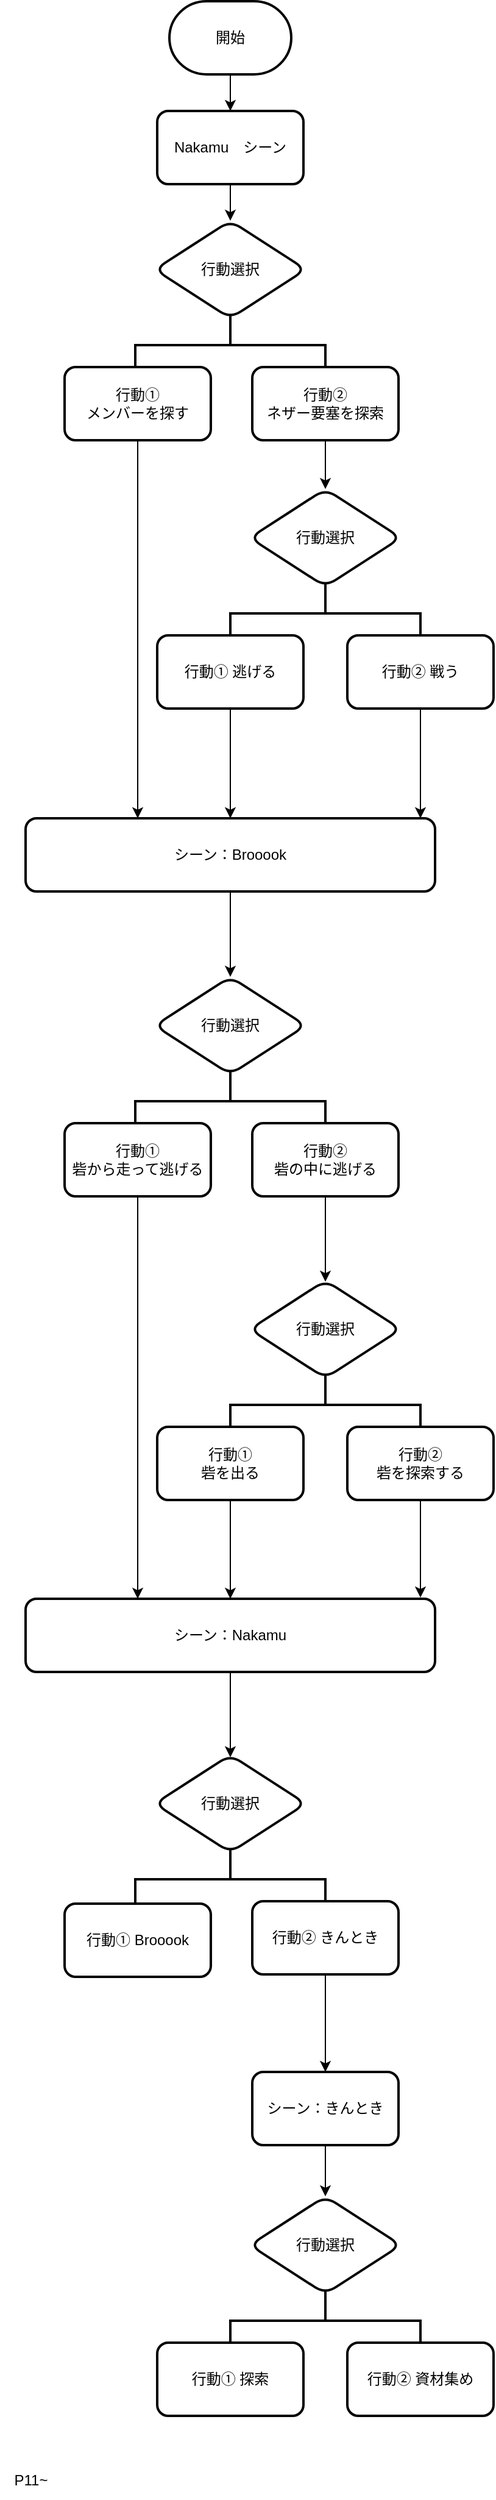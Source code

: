 <mxfile version="24.7.12" pages="2">
  <diagram id="C5RBs43oDa-KdzZeNtuy" name="オープニング-Nakamu">
    <mxGraphModel dx="748" dy="622" grid="1" gridSize="10" guides="1" tooltips="1" connect="1" arrows="1" fold="1" page="1" pageScale="1" pageWidth="827" pageHeight="1169" math="0" shadow="0">
      <root>
        <mxCell id="WIyWlLk6GJQsqaUBKTNV-0" />
        <mxCell id="WIyWlLk6GJQsqaUBKTNV-1" parent="WIyWlLk6GJQsqaUBKTNV-0" />
        <mxCell id="cxR4TjM4_g20I3SK-Nyb-1" value="" style="edgeStyle=orthogonalEdgeStyle;rounded=0;orthogonalLoop=1;jettySize=auto;html=1;" edge="1" parent="WIyWlLk6GJQsqaUBKTNV-1" source="NwMCq-mC9z3axxY02_z7-27" target="cxR4TjM4_g20I3SK-Nyb-0">
          <mxGeometry relative="1" as="geometry" />
        </mxCell>
        <mxCell id="NwMCq-mC9z3axxY02_z7-27" value="開始" style="strokeWidth=2;html=1;shape=mxgraph.flowchart.terminator;whiteSpace=wrap;" vertex="1" parent="WIyWlLk6GJQsqaUBKTNV-1">
          <mxGeometry x="364" y="40" width="100" height="60" as="geometry" />
        </mxCell>
        <mxCell id="cxR4TjM4_g20I3SK-Nyb-3" value="" style="edgeStyle=orthogonalEdgeStyle;rounded=0;orthogonalLoop=1;jettySize=auto;html=1;" edge="1" parent="WIyWlLk6GJQsqaUBKTNV-1" source="cxR4TjM4_g20I3SK-Nyb-0" target="cxR4TjM4_g20I3SK-Nyb-2">
          <mxGeometry relative="1" as="geometry" />
        </mxCell>
        <mxCell id="cxR4TjM4_g20I3SK-Nyb-0" value="Nakamu　シーン" style="rounded=1;whiteSpace=wrap;html=1;strokeWidth=2;" vertex="1" parent="WIyWlLk6GJQsqaUBKTNV-1">
          <mxGeometry x="354" y="130" width="120" height="60" as="geometry" />
        </mxCell>
        <mxCell id="cxR4TjM4_g20I3SK-Nyb-2" value="行動選択" style="rhombus;whiteSpace=wrap;html=1;rounded=1;strokeWidth=2;" vertex="1" parent="WIyWlLk6GJQsqaUBKTNV-1">
          <mxGeometry x="352" y="220" width="124" height="80" as="geometry" />
        </mxCell>
        <mxCell id="cxR4TjM4_g20I3SK-Nyb-4" value="" style="strokeWidth=2;html=1;shape=mxgraph.flowchart.annotation_2;align=left;labelPosition=right;pointerEvents=1;rotation=90;" vertex="1" parent="WIyWlLk6GJQsqaUBKTNV-1">
          <mxGeometry x="389" y="244" width="50" height="156" as="geometry" />
        </mxCell>
        <mxCell id="cxR4TjM4_g20I3SK-Nyb-18" value="" style="edgeStyle=orthogonalEdgeStyle;rounded=0;orthogonalLoop=1;jettySize=auto;html=1;" edge="1" parent="WIyWlLk6GJQsqaUBKTNV-1" source="cxR4TjM4_g20I3SK-Nyb-5">
          <mxGeometry relative="1" as="geometry">
            <mxPoint x="338.0" y="710" as="targetPoint" />
          </mxGeometry>
        </mxCell>
        <mxCell id="cxR4TjM4_g20I3SK-Nyb-5" value="行動①&lt;div&gt;メンバーを探す&lt;/div&gt;" style="rounded=1;whiteSpace=wrap;html=1;strokeWidth=2;" vertex="1" parent="WIyWlLk6GJQsqaUBKTNV-1">
          <mxGeometry x="278" y="340" width="120" height="60" as="geometry" />
        </mxCell>
        <mxCell id="cxR4TjM4_g20I3SK-Nyb-13" value="" style="edgeStyle=orthogonalEdgeStyle;rounded=0;orthogonalLoop=1;jettySize=auto;html=1;" edge="1" parent="WIyWlLk6GJQsqaUBKTNV-1" source="cxR4TjM4_g20I3SK-Nyb-6" target="cxR4TjM4_g20I3SK-Nyb-10">
          <mxGeometry relative="1" as="geometry" />
        </mxCell>
        <mxCell id="cxR4TjM4_g20I3SK-Nyb-6" value="行動②&lt;div&gt;ネザー要塞を探索&lt;/div&gt;" style="rounded=1;whiteSpace=wrap;html=1;strokeWidth=2;" vertex="1" parent="WIyWlLk6GJQsqaUBKTNV-1">
          <mxGeometry x="432" y="340" width="120" height="60" as="geometry" />
        </mxCell>
        <mxCell id="cxR4TjM4_g20I3SK-Nyb-10" value="行動選択" style="rhombus;whiteSpace=wrap;html=1;rounded=1;strokeWidth=2;" vertex="1" parent="WIyWlLk6GJQsqaUBKTNV-1">
          <mxGeometry x="430" y="440" width="124" height="80" as="geometry" />
        </mxCell>
        <mxCell id="cxR4TjM4_g20I3SK-Nyb-14" value="" style="strokeWidth=2;html=1;shape=mxgraph.flowchart.annotation_2;align=left;labelPosition=right;pointerEvents=1;rotation=90;" vertex="1" parent="WIyWlLk6GJQsqaUBKTNV-1">
          <mxGeometry x="467" y="464" width="50" height="156" as="geometry" />
        </mxCell>
        <mxCell id="cxR4TjM4_g20I3SK-Nyb-21" value="" style="edgeStyle=orthogonalEdgeStyle;rounded=0;orthogonalLoop=1;jettySize=auto;html=1;" edge="1" parent="WIyWlLk6GJQsqaUBKTNV-1" source="cxR4TjM4_g20I3SK-Nyb-15">
          <mxGeometry relative="1" as="geometry">
            <mxPoint x="414" y="710" as="targetPoint" />
          </mxGeometry>
        </mxCell>
        <mxCell id="cxR4TjM4_g20I3SK-Nyb-15" value="行動① 逃げる" style="rounded=1;whiteSpace=wrap;html=1;strokeWidth=2;" vertex="1" parent="WIyWlLk6GJQsqaUBKTNV-1">
          <mxGeometry x="354" y="560" width="120" height="60" as="geometry" />
        </mxCell>
        <mxCell id="xhitfKcMTX_3tnfVsqLI-1" value="" style="edgeStyle=orthogonalEdgeStyle;rounded=0;orthogonalLoop=1;jettySize=auto;html=1;" edge="1" parent="WIyWlLk6GJQsqaUBKTNV-1" source="cxR4TjM4_g20I3SK-Nyb-16">
          <mxGeometry relative="1" as="geometry">
            <mxPoint x="570" y="710" as="targetPoint" />
          </mxGeometry>
        </mxCell>
        <mxCell id="cxR4TjM4_g20I3SK-Nyb-16" value="行動② 戦う" style="rounded=1;whiteSpace=wrap;html=1;strokeWidth=2;" vertex="1" parent="WIyWlLk6GJQsqaUBKTNV-1">
          <mxGeometry x="510" y="560" width="120" height="60" as="geometry" />
        </mxCell>
        <mxCell id="xhitfKcMTX_3tnfVsqLI-4" value="" style="edgeStyle=orthogonalEdgeStyle;rounded=0;orthogonalLoop=1;jettySize=auto;html=1;" edge="1" parent="WIyWlLk6GJQsqaUBKTNV-1" source="xhitfKcMTX_3tnfVsqLI-2">
          <mxGeometry relative="1" as="geometry">
            <mxPoint x="414" y="840" as="targetPoint" />
          </mxGeometry>
        </mxCell>
        <mxCell id="xhitfKcMTX_3tnfVsqLI-2" value="シーン：Brooook" style="rounded=1;whiteSpace=wrap;html=1;strokeWidth=2;" vertex="1" parent="WIyWlLk6GJQsqaUBKTNV-1">
          <mxGeometry x="246" y="710" width="336" height="60" as="geometry" />
        </mxCell>
        <mxCell id="xhitfKcMTX_3tnfVsqLI-5" value="行動選択" style="rhombus;whiteSpace=wrap;html=1;rounded=1;strokeWidth=2;" vertex="1" parent="WIyWlLk6GJQsqaUBKTNV-1">
          <mxGeometry x="352" y="840" width="124" height="80" as="geometry" />
        </mxCell>
        <mxCell id="xhitfKcMTX_3tnfVsqLI-6" value="" style="strokeWidth=2;html=1;shape=mxgraph.flowchart.annotation_2;align=left;labelPosition=right;pointerEvents=1;rotation=90;" vertex="1" parent="WIyWlLk6GJQsqaUBKTNV-1">
          <mxGeometry x="389" y="864" width="50" height="156" as="geometry" />
        </mxCell>
        <mxCell id="xhitfKcMTX_3tnfVsqLI-17" value="" style="edgeStyle=orthogonalEdgeStyle;rounded=0;orthogonalLoop=1;jettySize=auto;html=1;" edge="1" parent="WIyWlLk6GJQsqaUBKTNV-1" source="xhitfKcMTX_3tnfVsqLI-7">
          <mxGeometry relative="1" as="geometry">
            <mxPoint x="338" y="1350" as="targetPoint" />
          </mxGeometry>
        </mxCell>
        <mxCell id="xhitfKcMTX_3tnfVsqLI-7" value="行動①&lt;div&gt;砦から走って逃げる&lt;/div&gt;" style="rounded=1;whiteSpace=wrap;html=1;strokeWidth=2;" vertex="1" parent="WIyWlLk6GJQsqaUBKTNV-1">
          <mxGeometry x="278" y="960" width="120" height="60" as="geometry" />
        </mxCell>
        <mxCell id="xhitfKcMTX_3tnfVsqLI-10" value="" style="edgeStyle=orthogonalEdgeStyle;rounded=0;orthogonalLoop=1;jettySize=auto;html=1;" edge="1" parent="WIyWlLk6GJQsqaUBKTNV-1" source="xhitfKcMTX_3tnfVsqLI-8">
          <mxGeometry relative="1" as="geometry">
            <mxPoint x="492" y="1090" as="targetPoint" />
          </mxGeometry>
        </mxCell>
        <mxCell id="xhitfKcMTX_3tnfVsqLI-8" value="行動②&lt;div&gt;砦の中に逃げる&lt;/div&gt;" style="rounded=1;whiteSpace=wrap;html=1;strokeWidth=2;" vertex="1" parent="WIyWlLk6GJQsqaUBKTNV-1">
          <mxGeometry x="432" y="960" width="120" height="60" as="geometry" />
        </mxCell>
        <mxCell id="xhitfKcMTX_3tnfVsqLI-11" value="行動選択" style="rhombus;whiteSpace=wrap;html=1;rounded=1;strokeWidth=2;" vertex="1" parent="WIyWlLk6GJQsqaUBKTNV-1">
          <mxGeometry x="430" y="1089" width="124" height="80" as="geometry" />
        </mxCell>
        <mxCell id="xhitfKcMTX_3tnfVsqLI-12" value="" style="strokeWidth=2;html=1;shape=mxgraph.flowchart.annotation_2;align=left;labelPosition=right;pointerEvents=1;rotation=90;" vertex="1" parent="WIyWlLk6GJQsqaUBKTNV-1">
          <mxGeometry x="467" y="1113" width="50" height="156" as="geometry" />
        </mxCell>
        <mxCell id="xhitfKcMTX_3tnfVsqLI-18" value="" style="edgeStyle=orthogonalEdgeStyle;rounded=0;orthogonalLoop=1;jettySize=auto;html=1;" edge="1" parent="WIyWlLk6GJQsqaUBKTNV-1" source="xhitfKcMTX_3tnfVsqLI-13" target="xhitfKcMTX_3tnfVsqLI-15">
          <mxGeometry relative="1" as="geometry" />
        </mxCell>
        <mxCell id="xhitfKcMTX_3tnfVsqLI-13" value="行動①&lt;div&gt;砦を出る&lt;/div&gt;" style="rounded=1;whiteSpace=wrap;html=1;strokeWidth=2;" vertex="1" parent="WIyWlLk6GJQsqaUBKTNV-1">
          <mxGeometry x="354" y="1209" width="120" height="60" as="geometry" />
        </mxCell>
        <mxCell id="xhitfKcMTX_3tnfVsqLI-24" value="" style="edgeStyle=orthogonalEdgeStyle;rounded=0;orthogonalLoop=1;jettySize=auto;html=1;" edge="1" parent="WIyWlLk6GJQsqaUBKTNV-1" source="xhitfKcMTX_3tnfVsqLI-14">
          <mxGeometry relative="1" as="geometry">
            <mxPoint x="570" y="1349.0" as="targetPoint" />
          </mxGeometry>
        </mxCell>
        <mxCell id="xhitfKcMTX_3tnfVsqLI-14" value="行動②&lt;div&gt;砦を探索する&lt;/div&gt;" style="rounded=1;whiteSpace=wrap;html=1;strokeWidth=2;" vertex="1" parent="WIyWlLk6GJQsqaUBKTNV-1">
          <mxGeometry x="510" y="1209" width="120" height="60" as="geometry" />
        </mxCell>
        <mxCell id="xhitfKcMTX_3tnfVsqLI-26" value="" style="edgeStyle=orthogonalEdgeStyle;rounded=0;orthogonalLoop=1;jettySize=auto;html=1;" edge="1" parent="WIyWlLk6GJQsqaUBKTNV-1" source="xhitfKcMTX_3tnfVsqLI-15">
          <mxGeometry relative="1" as="geometry">
            <mxPoint x="414" y="1480" as="targetPoint" />
          </mxGeometry>
        </mxCell>
        <mxCell id="xhitfKcMTX_3tnfVsqLI-15" value="シーン：Nakamu" style="rounded=1;whiteSpace=wrap;html=1;strokeWidth=2;" vertex="1" parent="WIyWlLk6GJQsqaUBKTNV-1">
          <mxGeometry x="246" y="1350" width="336" height="60" as="geometry" />
        </mxCell>
        <mxCell id="xhitfKcMTX_3tnfVsqLI-27" value="行動選択" style="rhombus;whiteSpace=wrap;html=1;rounded=1;strokeWidth=2;" vertex="1" parent="WIyWlLk6GJQsqaUBKTNV-1">
          <mxGeometry x="352" y="1478" width="124" height="80" as="geometry" />
        </mxCell>
        <mxCell id="xhitfKcMTX_3tnfVsqLI-28" value="" style="strokeWidth=2;html=1;shape=mxgraph.flowchart.annotation_2;align=left;labelPosition=right;pointerEvents=1;rotation=90;" vertex="1" parent="WIyWlLk6GJQsqaUBKTNV-1">
          <mxGeometry x="389" y="1502" width="50" height="156" as="geometry" />
        </mxCell>
        <mxCell id="xhitfKcMTX_3tnfVsqLI-29" value="行動① Brooook" style="rounded=1;whiteSpace=wrap;html=1;strokeWidth=2;" vertex="1" parent="WIyWlLk6GJQsqaUBKTNV-1">
          <mxGeometry x="278" y="1600" width="120" height="60" as="geometry" />
        </mxCell>
        <mxCell id="xhitfKcMTX_3tnfVsqLI-32" value="" style="edgeStyle=orthogonalEdgeStyle;rounded=0;orthogonalLoop=1;jettySize=auto;html=1;" edge="1" parent="WIyWlLk6GJQsqaUBKTNV-1" source="xhitfKcMTX_3tnfVsqLI-30" target="xhitfKcMTX_3tnfVsqLI-31">
          <mxGeometry relative="1" as="geometry" />
        </mxCell>
        <mxCell id="xhitfKcMTX_3tnfVsqLI-30" value="行動② きんとき" style="rounded=1;whiteSpace=wrap;html=1;strokeWidth=2;" vertex="1" parent="WIyWlLk6GJQsqaUBKTNV-1">
          <mxGeometry x="432" y="1598" width="120" height="60" as="geometry" />
        </mxCell>
        <mxCell id="xhitfKcMTX_3tnfVsqLI-34" value="" style="edgeStyle=orthogonalEdgeStyle;rounded=0;orthogonalLoop=1;jettySize=auto;html=1;" edge="1" parent="WIyWlLk6GJQsqaUBKTNV-1" source="xhitfKcMTX_3tnfVsqLI-31">
          <mxGeometry relative="1" as="geometry">
            <mxPoint x="492" y="1840" as="targetPoint" />
          </mxGeometry>
        </mxCell>
        <mxCell id="xhitfKcMTX_3tnfVsqLI-31" value="シーン：きんとき" style="rounded=1;whiteSpace=wrap;html=1;strokeWidth=2;" vertex="1" parent="WIyWlLk6GJQsqaUBKTNV-1">
          <mxGeometry x="432" y="1738" width="120" height="60" as="geometry" />
        </mxCell>
        <mxCell id="xhitfKcMTX_3tnfVsqLI-35" value="行動選択" style="rhombus;whiteSpace=wrap;html=1;rounded=1;strokeWidth=2;" vertex="1" parent="WIyWlLk6GJQsqaUBKTNV-1">
          <mxGeometry x="430" y="1840" width="124" height="80" as="geometry" />
        </mxCell>
        <mxCell id="xhitfKcMTX_3tnfVsqLI-36" value="" style="strokeWidth=2;html=1;shape=mxgraph.flowchart.annotation_2;align=left;labelPosition=right;pointerEvents=1;rotation=90;" vertex="1" parent="WIyWlLk6GJQsqaUBKTNV-1">
          <mxGeometry x="467" y="1864" width="50" height="156" as="geometry" />
        </mxCell>
        <mxCell id="xhitfKcMTX_3tnfVsqLI-37" value="行動① 探索" style="rounded=1;whiteSpace=wrap;html=1;strokeWidth=2;" vertex="1" parent="WIyWlLk6GJQsqaUBKTNV-1">
          <mxGeometry x="354" y="1960" width="120" height="60" as="geometry" />
        </mxCell>
        <mxCell id="xhitfKcMTX_3tnfVsqLI-38" value="行動② 資材集め" style="rounded=1;whiteSpace=wrap;html=1;strokeWidth=2;" vertex="1" parent="WIyWlLk6GJQsqaUBKTNV-1">
          <mxGeometry x="510" y="1960" width="120" height="60" as="geometry" />
        </mxCell>
        <mxCell id="xhitfKcMTX_3tnfVsqLI-39" value="P11~" style="text;html=1;align=center;verticalAlign=middle;resizable=0;points=[];autosize=1;strokeColor=none;fillColor=none;" vertex="1" parent="WIyWlLk6GJQsqaUBKTNV-1">
          <mxGeometry x="225" y="2058" width="50" height="30" as="geometry" />
        </mxCell>
      </root>
    </mxGraphModel>
  </diagram>
  <diagram id="sJ4oxeIrraT7vgHEzahN" name="ページ2">
    <mxGraphModel dx="766" dy="765" grid="1" gridSize="10" guides="1" tooltips="1" connect="1" arrows="1" fold="1" page="1" pageScale="1" pageWidth="827" pageHeight="1169" math="0" shadow="0">
      <root>
        <mxCell id="0" />
        <mxCell id="1" parent="0" />
        <mxCell id="AljCUeOCVzVp_-XYUm6Y-3" value="" style="edgeStyle=orthogonalEdgeStyle;rounded=0;orthogonalLoop=1;jettySize=auto;html=1;" edge="1" parent="1" source="AljCUeOCVzVp_-XYUm6Y-1">
          <mxGeometry relative="1" as="geometry">
            <mxPoint x="414" y="130" as="targetPoint" />
          </mxGeometry>
        </mxCell>
        <mxCell id="AljCUeOCVzVp_-XYUm6Y-1" value="開始&lt;div&gt;各メンバーシーン&lt;/div&gt;" style="strokeWidth=2;html=1;shape=mxgraph.flowchart.terminator;whiteSpace=wrap;" vertex="1" parent="1">
          <mxGeometry x="351" y="40" width="126" height="60" as="geometry" />
        </mxCell>
        <mxCell id="AljCUeOCVzVp_-XYUm6Y-5" value="" style="edgeStyle=orthogonalEdgeStyle;rounded=0;orthogonalLoop=1;jettySize=auto;html=1;" edge="1" parent="1" target="AljCUeOCVzVp_-XYUm6Y-4">
          <mxGeometry relative="1" as="geometry">
            <mxPoint x="414" y="200" as="sourcePoint" />
          </mxGeometry>
        </mxCell>
        <mxCell id="AljCUeOCVzVp_-XYUm6Y-4" value="行動選択１" style="rhombus;whiteSpace=wrap;html=1;rounded=1;strokeWidth=2;" vertex="1" parent="1">
          <mxGeometry x="341.5" y="230" width="145" height="90" as="geometry" />
        </mxCell>
        <mxCell id="AljCUeOCVzVp_-XYUm6Y-6" value="" style="strokeWidth=2;html=1;shape=mxgraph.flowchart.annotation_2;align=left;labelPosition=right;pointerEvents=1;rotation=90;" vertex="1" parent="1">
          <mxGeometry x="383.5" y="268" width="61" height="162" as="geometry" />
        </mxCell>
        <mxCell id="AljCUeOCVzVp_-XYUm6Y-22" value="" style="edgeStyle=orthogonalEdgeStyle;rounded=0;orthogonalLoop=1;jettySize=auto;html=1;" edge="1" parent="1" source="AljCUeOCVzVp_-XYUm6Y-7">
          <mxGeometry relative="1" as="geometry">
            <mxPoint x="333" y="786" as="targetPoint" />
          </mxGeometry>
        </mxCell>
        <mxCell id="AljCUeOCVzVp_-XYUm6Y-7" value="行動１-①&lt;div&gt;メンバーを探す&lt;/div&gt;" style="rounded=1;whiteSpace=wrap;html=1;strokeWidth=2;" vertex="1" parent="1">
          <mxGeometry x="265" y="380" width="136" height="70" as="geometry" />
        </mxCell>
        <mxCell id="AljCUeOCVzVp_-XYUm6Y-12" value="" style="edgeStyle=orthogonalEdgeStyle;rounded=0;orthogonalLoop=1;jettySize=auto;html=1;" edge="1" parent="1" source="AljCUeOCVzVp_-XYUm6Y-8">
          <mxGeometry relative="1" as="geometry">
            <mxPoint x="495" y="490" as="targetPoint" />
          </mxGeometry>
        </mxCell>
        <mxCell id="AljCUeOCVzVp_-XYUm6Y-8" value="行動１-②&lt;div&gt;ネザー要塞を探索&lt;/div&gt;&lt;div&gt;背景：ネザー要塞(内見)&lt;/div&gt;" style="rounded=1;whiteSpace=wrap;html=1;strokeWidth=2;" vertex="1" parent="1">
          <mxGeometry x="427" y="380" width="136" height="70" as="geometry" />
        </mxCell>
        <mxCell id="AljCUeOCVzVp_-XYUm6Y-13" value="ウィザスケと戦闘&lt;div&gt;行動選択２&lt;/div&gt;" style="rhombus;whiteSpace=wrap;html=1;rounded=1;strokeWidth=2;" vertex="1" parent="1">
          <mxGeometry x="424.5" y="487" width="145" height="90" as="geometry" />
        </mxCell>
        <mxCell id="AljCUeOCVzVp_-XYUm6Y-14" value="" style="strokeWidth=2;html=1;shape=mxgraph.flowchart.annotation_2;align=left;labelPosition=right;pointerEvents=1;rotation=90;" vertex="1" parent="1">
          <mxGeometry x="466.5" y="525" width="61" height="162" as="geometry" />
        </mxCell>
        <mxCell id="AljCUeOCVzVp_-XYUm6Y-18" value="" style="edgeStyle=orthogonalEdgeStyle;rounded=0;orthogonalLoop=1;jettySize=auto;html=1;" edge="1" parent="1" source="AljCUeOCVzVp_-XYUm6Y-15">
          <mxGeometry relative="1" as="geometry">
            <mxPoint x="414" y="786" as="targetPoint" />
          </mxGeometry>
        </mxCell>
        <mxCell id="AljCUeOCVzVp_-XYUm6Y-15" value="行動２-①&lt;div&gt;逃げる&lt;/div&gt;" style="rounded=1;whiteSpace=wrap;html=1;strokeWidth=2;" vertex="1" parent="1">
          <mxGeometry x="346" y="631" width="136" height="70" as="geometry" />
        </mxCell>
        <mxCell id="AljCUeOCVzVp_-XYUm6Y-20" value="" style="edgeStyle=orthogonalEdgeStyle;rounded=0;orthogonalLoop=1;jettySize=auto;html=1;" edge="1" parent="1" source="AljCUeOCVzVp_-XYUm6Y-16">
          <mxGeometry relative="1" as="geometry">
            <mxPoint x="578.0" y="786" as="targetPoint" />
          </mxGeometry>
        </mxCell>
        <mxCell id="AljCUeOCVzVp_-XYUm6Y-16" value="行動２-②&lt;div&gt;戦う&lt;/div&gt;" style="rounded=1;whiteSpace=wrap;html=1;strokeWidth=2;" vertex="1" parent="1">
          <mxGeometry x="510" y="631" width="136" height="70" as="geometry" />
        </mxCell>
        <mxCell id="AljCUeOCVzVp_-XYUm6Y-26" value="" style="edgeStyle=orthogonalEdgeStyle;rounded=0;orthogonalLoop=1;jettySize=auto;html=1;" edge="1" parent="1" source="AljCUeOCVzVp_-XYUm6Y-23">
          <mxGeometry relative="1" as="geometry">
            <mxPoint x="414" y="910" as="targetPoint" />
          </mxGeometry>
        </mxCell>
        <mxCell id="AljCUeOCVzVp_-XYUm6Y-23" value="Brooook　シーン&lt;div&gt;背景：歪んだ森の砦の遺跡（外見）&lt;/div&gt;" style="rounded=1;whiteSpace=wrap;html=1;strokeWidth=2;" vertex="1" parent="1">
          <mxGeometry x="216.5" y="790" width="395" height="70" as="geometry" />
        </mxCell>
        <mxCell id="AljCUeOCVzVp_-XYUm6Y-24" value="Nakamu　シーン&lt;div&gt;背景：ネザー要塞（外見）&lt;/div&gt;" style="rounded=1;whiteSpace=wrap;html=1;strokeWidth=2;" vertex="1" parent="1">
          <mxGeometry x="216" y="132" width="395" height="70" as="geometry" />
        </mxCell>
        <mxCell id="AljCUeOCVzVp_-XYUm6Y-27" value="ピグリンと戦闘&lt;div&gt;行動選択３&lt;/div&gt;" style="rhombus;whiteSpace=wrap;html=1;rounded=1;strokeWidth=2;" vertex="1" parent="1">
          <mxGeometry x="341" y="910" width="145" height="90" as="geometry" />
        </mxCell>
        <mxCell id="AljCUeOCVzVp_-XYUm6Y-28" value="" style="strokeWidth=2;html=1;shape=mxgraph.flowchart.annotation_2;align=left;labelPosition=right;pointerEvents=1;rotation=90;" vertex="1" parent="1">
          <mxGeometry x="383.5" y="948" width="61" height="162" as="geometry" />
        </mxCell>
        <mxCell id="AljCUeOCVzVp_-XYUm6Y-103" value="" style="edgeStyle=orthogonalEdgeStyle;rounded=0;orthogonalLoop=1;jettySize=auto;html=1;" edge="1" parent="1" source="AljCUeOCVzVp_-XYUm6Y-29">
          <mxGeometry relative="1" as="geometry">
            <mxPoint x="333" y="1450" as="targetPoint" />
          </mxGeometry>
        </mxCell>
        <mxCell id="AljCUeOCVzVp_-XYUm6Y-29" value="行動３-①&lt;div&gt;砦から逃げる&lt;/div&gt;" style="rounded=1;whiteSpace=wrap;html=1;strokeWidth=2;" vertex="1" parent="1">
          <mxGeometry x="265" y="1050" width="136" height="70" as="geometry" />
        </mxCell>
        <mxCell id="AljCUeOCVzVp_-XYUm6Y-97" value="" style="edgeStyle=orthogonalEdgeStyle;rounded=0;orthogonalLoop=1;jettySize=auto;html=1;" edge="1" parent="1" source="AljCUeOCVzVp_-XYUm6Y-30">
          <mxGeometry relative="1" as="geometry">
            <mxPoint x="497" y="1169" as="targetPoint" />
          </mxGeometry>
        </mxCell>
        <mxCell id="AljCUeOCVzVp_-XYUm6Y-30" value="行動３-②&lt;div&gt;砦の中に逃げる&lt;/div&gt;" style="rounded=1;whiteSpace=wrap;html=1;strokeWidth=2;" vertex="1" parent="1">
          <mxGeometry x="429" y="1050" width="136" height="70" as="geometry" />
        </mxCell>
        <mxCell id="AljCUeOCVzVp_-XYUm6Y-40" value="" style="edgeStyle=orthogonalEdgeStyle;rounded=0;orthogonalLoop=1;jettySize=auto;html=1;" edge="1" parent="1">
          <mxGeometry relative="1" as="geometry">
            <mxPoint x="413.5" y="1500" as="sourcePoint" />
            <mxPoint x="413.5" y="1575" as="targetPoint" />
          </mxGeometry>
        </mxCell>
        <mxCell id="AljCUeOCVzVp_-XYUm6Y-38" value="Nakamu　シーン&lt;div&gt;背景：真紅の森&lt;/div&gt;" style="rounded=1;whiteSpace=wrap;html=1;strokeWidth=2;" vertex="1" parent="1">
          <mxGeometry x="215.5" y="1450" width="395" height="70" as="geometry" />
        </mxCell>
        <mxCell id="AljCUeOCVzVp_-XYUm6Y-41" value="電話をかける&lt;div&gt;行動選択４&lt;/div&gt;" style="rhombus;whiteSpace=wrap;html=1;rounded=1;strokeWidth=2;" vertex="1" parent="1">
          <mxGeometry x="341" y="1574" width="145" height="90" as="geometry" />
        </mxCell>
        <mxCell id="AljCUeOCVzVp_-XYUm6Y-42" value="" style="strokeWidth=2;html=1;shape=mxgraph.flowchart.annotation_2;align=left;labelPosition=right;pointerEvents=1;rotation=90;" vertex="1" parent="1">
          <mxGeometry x="382.5" y="1612" width="61" height="162" as="geometry" />
        </mxCell>
        <mxCell id="AljCUeOCVzVp_-XYUm6Y-117" value="" style="edgeStyle=orthogonalEdgeStyle;rounded=0;orthogonalLoop=1;jettySize=auto;html=1;" edge="1" parent="1" source="AljCUeOCVzVp_-XYUm6Y-43">
          <mxGeometry relative="1" as="geometry">
            <mxPoint x="333.059" y="1940" as="targetPoint" />
          </mxGeometry>
        </mxCell>
        <mxCell id="AljCUeOCVzVp_-XYUm6Y-43" value="行動４-①&lt;div&gt;Brooookに電話をかける&lt;/div&gt;" style="rounded=1;whiteSpace=wrap;html=1;strokeWidth=2;" vertex="1" parent="1">
          <mxGeometry x="264.5" y="1720" width="136" height="70" as="geometry" />
        </mxCell>
        <mxCell id="AljCUeOCVzVp_-XYUm6Y-112" value="" style="edgeStyle=orthogonalEdgeStyle;rounded=0;orthogonalLoop=1;jettySize=auto;html=1;" edge="1" parent="1" source="AljCUeOCVzVp_-XYUm6Y-44" target="AljCUeOCVzVp_-XYUm6Y-111">
          <mxGeometry relative="1" as="geometry" />
        </mxCell>
        <mxCell id="AljCUeOCVzVp_-XYUm6Y-44" value="行動４-②&lt;div&gt;きんときに電話をかける&lt;/div&gt;" style="rounded=1;whiteSpace=wrap;html=1;strokeWidth=2;" vertex="1" parent="1">
          <mxGeometry x="426.5" y="1720" width="136" height="70" as="geometry" />
        </mxCell>
        <mxCell id="AljCUeOCVzVp_-XYUm6Y-118" value="" style="edgeStyle=orthogonalEdgeStyle;rounded=0;orthogonalLoop=1;jettySize=auto;html=1;" edge="1" parent="1" source="AljCUeOCVzVp_-XYUm6Y-49" target="AljCUeOCVzVp_-XYUm6Y-52">
          <mxGeometry relative="1" as="geometry" />
        </mxCell>
        <mxCell id="AljCUeOCVzVp_-XYUm6Y-49" value="きんとき　シーン&lt;div&gt;背景：桜が咲いている平原&lt;/div&gt;" style="rounded=1;whiteSpace=wrap;html=1;strokeWidth=2;" vertex="1" parent="1">
          <mxGeometry x="215" y="1940" width="395" height="70" as="geometry" />
        </mxCell>
        <mxCell id="AljCUeOCVzVp_-XYUm6Y-52" value="Nakamu電話後&lt;div&gt;行動選択５&lt;/div&gt;" style="rhombus;whiteSpace=wrap;html=1;rounded=1;strokeWidth=2;" vertex="1" parent="1">
          <mxGeometry x="340" y="2050" width="145" height="90" as="geometry" />
        </mxCell>
        <mxCell id="AljCUeOCVzVp_-XYUm6Y-53" value="" style="strokeWidth=2;html=1;shape=mxgraph.flowchart.annotation_2;align=left;labelPosition=right;pointerEvents=1;rotation=90;" vertex="1" parent="1">
          <mxGeometry x="381.5" y="2088" width="61" height="162" as="geometry" />
        </mxCell>
        <mxCell id="AljCUeOCVzVp_-XYUm6Y-122" value="" style="edgeStyle=orthogonalEdgeStyle;rounded=0;orthogonalLoop=1;jettySize=auto;html=1;" edge="1" parent="1" source="AljCUeOCVzVp_-XYUm6Y-54">
          <mxGeometry relative="1" as="geometry">
            <mxPoint x="331.5" y="2310" as="targetPoint" />
          </mxGeometry>
        </mxCell>
        <mxCell id="AljCUeOCVzVp_-XYUm6Y-54" value="行動５-①&lt;div&gt;探索・痕跡探し&lt;/div&gt;&lt;div&gt;イラスト：桜の苗木&lt;/div&gt;&lt;div&gt;背景：廃坑&lt;/div&gt;" style="rounded=1;whiteSpace=wrap;html=1;strokeWidth=2;" vertex="1" parent="1">
          <mxGeometry x="263.5" y="2196" width="136" height="70" as="geometry" />
        </mxCell>
        <mxCell id="AljCUeOCVzVp_-XYUm6Y-120" value="" style="edgeStyle=orthogonalEdgeStyle;rounded=0;orthogonalLoop=1;jettySize=auto;html=1;" edge="1" parent="1" source="AljCUeOCVzVp_-XYUm6Y-55">
          <mxGeometry relative="1" as="geometry">
            <mxPoint x="492.75" y="2310" as="targetPoint" />
          </mxGeometry>
        </mxCell>
        <mxCell id="AljCUeOCVzVp_-XYUm6Y-55" value="行動５-②&lt;div&gt;資材集め&lt;/div&gt;&lt;div&gt;背景：平原村&lt;/div&gt;" style="rounded=1;whiteSpace=wrap;html=1;strokeWidth=2;" vertex="1" parent="1">
          <mxGeometry x="425.5" y="2196" width="134.5" height="70" as="geometry" />
        </mxCell>
        <mxCell id="AljCUeOCVzVp_-XYUm6Y-125" value="" style="edgeStyle=orthogonalEdgeStyle;rounded=0;orthogonalLoop=1;jettySize=auto;html=1;" edge="1" parent="1" source="AljCUeOCVzVp_-XYUm6Y-65">
          <mxGeometry relative="1" as="geometry">
            <mxPoint x="414" y="2430" as="targetPoint" />
          </mxGeometry>
        </mxCell>
        <mxCell id="AljCUeOCVzVp_-XYUm6Y-65" value="Nakamu・Brooook・きんとき　合流シーン&lt;div&gt;背景：桜が咲いている平原&lt;/div&gt;" style="rounded=1;whiteSpace=wrap;html=1;strokeWidth=2;" vertex="1" parent="1">
          <mxGeometry x="216.5" y="2310" width="395" height="70" as="geometry" />
        </mxCell>
        <mxCell id="AljCUeOCVzVp_-XYUm6Y-130" value="" style="edgeStyle=orthogonalEdgeStyle;rounded=0;orthogonalLoop=1;jettySize=auto;html=1;" edge="1" parent="1" source="AljCUeOCVzVp_-XYUm6Y-66" target="AljCUeOCVzVp_-XYUm6Y-129">
          <mxGeometry relative="1" as="geometry" />
        </mxCell>
        <mxCell id="AljCUeOCVzVp_-XYUm6Y-66" value="シャークん　シーン&lt;div&gt;背景：砂漠村&lt;/div&gt;" style="rounded=1;whiteSpace=wrap;html=1;strokeWidth=2;" vertex="1" parent="1">
          <mxGeometry x="218.5" y="2580" width="395" height="70" as="geometry" />
        </mxCell>
        <mxCell id="AljCUeOCVzVp_-XYUm6Y-137" value="" style="edgeStyle=orthogonalEdgeStyle;rounded=0;orthogonalLoop=1;jettySize=auto;html=1;" edge="1" parent="1" source="AljCUeOCVzVp_-XYUm6Y-68">
          <mxGeometry relative="1" as="geometry">
            <mxPoint x="416" y="3130" as="targetPoint" />
          </mxGeometry>
        </mxCell>
        <mxCell id="AljCUeOCVzVp_-XYUm6Y-68" value="スマイル　シーン&lt;div&gt;背景：エンドシティ&lt;/div&gt;" style="rounded=1;whiteSpace=wrap;html=1;strokeWidth=2;" vertex="1" parent="1">
          <mxGeometry x="218.5" y="3002" width="395" height="70" as="geometry" />
        </mxCell>
        <mxCell id="AljCUeOCVzVp_-XYUm6Y-72" value="行動選択６" style="rhombus;whiteSpace=wrap;html=1;rounded=1;strokeWidth=2;" vertex="1" parent="1">
          <mxGeometry x="344.75" y="3130" width="145" height="90" as="geometry" />
        </mxCell>
        <mxCell id="AljCUeOCVzVp_-XYUm6Y-73" value="" style="strokeWidth=2;html=1;shape=mxgraph.flowchart.annotation_2;align=left;labelPosition=right;pointerEvents=1;rotation=90;" vertex="1" parent="1">
          <mxGeometry x="386.25" y="3166" width="61" height="162" as="geometry" />
        </mxCell>
        <mxCell id="AljCUeOCVzVp_-XYUm6Y-77" value="" style="edgeStyle=orthogonalEdgeStyle;rounded=0;orthogonalLoop=1;jettySize=auto;html=1;" edge="1" parent="1" source="AljCUeOCVzVp_-XYUm6Y-74">
          <mxGeometry relative="1" as="geometry">
            <mxPoint x="336.25" y="3424.0" as="targetPoint" />
          </mxGeometry>
        </mxCell>
        <mxCell id="AljCUeOCVzVp_-XYUm6Y-74" value="行動６-①&lt;div&gt;エンドシップに行く&lt;/div&gt;&lt;div&gt;背景：エンドシップ(外見→内見)&lt;/div&gt;" style="rounded=1;whiteSpace=wrap;html=1;strokeWidth=2;" vertex="1" parent="1">
          <mxGeometry x="268.25" y="3274" width="136" height="70" as="geometry" />
        </mxCell>
        <mxCell id="AljCUeOCVzVp_-XYUm6Y-79" value="" style="edgeStyle=orthogonalEdgeStyle;rounded=0;orthogonalLoop=1;jettySize=auto;html=1;" edge="1" parent="1" source="AljCUeOCVzVp_-XYUm6Y-75">
          <mxGeometry relative="1" as="geometry">
            <mxPoint x="498.25" y="3424.0" as="targetPoint" />
          </mxGeometry>
        </mxCell>
        <mxCell id="AljCUeOCVzVp_-XYUm6Y-75" value="行動６-②&lt;div&gt;エンドシップ内を探索&lt;/div&gt;&lt;div&gt;背景：エンドシティ(外見)&lt;/div&gt;" style="rounded=1;whiteSpace=wrap;html=1;strokeWidth=2;" vertex="1" parent="1">
          <mxGeometry x="430.25" y="3274" width="136" height="70" as="geometry" />
        </mxCell>
        <mxCell id="AljCUeOCVzVp_-XYUm6Y-82" value="" style="edgeStyle=orthogonalEdgeStyle;rounded=0;orthogonalLoop=1;jettySize=auto;html=1;" edge="1" parent="1" source="AljCUeOCVzVp_-XYUm6Y-80" target="AljCUeOCVzVp_-XYUm6Y-81">
          <mxGeometry relative="1" as="geometry" />
        </mxCell>
        <mxCell id="AljCUeOCVzVp_-XYUm6Y-80" value="スマイル・きりやん　合流シーン&lt;div&gt;背景：エンド&lt;/div&gt;" style="rounded=1;whiteSpace=wrap;html=1;strokeWidth=2;" vertex="1" parent="1">
          <mxGeometry x="218.75" y="3426" width="395" height="70" as="geometry" />
        </mxCell>
        <mxCell id="AljCUeOCVzVp_-XYUm6Y-84" value="" style="edgeStyle=orthogonalEdgeStyle;rounded=0;orthogonalLoop=1;jettySize=auto;html=1;" edge="1" parent="1" source="AljCUeOCVzVp_-XYUm6Y-81" target="AljCUeOCVzVp_-XYUm6Y-83">
          <mxGeometry relative="1" as="geometry" />
        </mxCell>
        <mxCell id="AljCUeOCVzVp_-XYUm6Y-81" value="Nakamu・きりやん　電話シーン&lt;div&gt;背景：エンドシティ&lt;/div&gt;" style="rounded=1;whiteSpace=wrap;html=1;strokeWidth=2;" vertex="1" parent="1">
          <mxGeometry x="218.75" y="3536" width="395" height="70" as="geometry" />
        </mxCell>
        <mxCell id="AljCUeOCVzVp_-XYUm6Y-86" value="" style="edgeStyle=orthogonalEdgeStyle;rounded=0;orthogonalLoop=1;jettySize=auto;html=1;" edge="1" parent="1" source="AljCUeOCVzVp_-XYUm6Y-83" target="AljCUeOCVzVp_-XYUm6Y-85">
          <mxGeometry relative="1" as="geometry" />
        </mxCell>
        <mxCell id="AljCUeOCVzVp_-XYUm6Y-83" value="スマイル・きりやん　シーン&lt;div&gt;背景：エンド&lt;/div&gt;" style="rounded=1;whiteSpace=wrap;html=1;strokeWidth=2;" vertex="1" parent="1">
          <mxGeometry x="219.75" y="3646" width="395" height="70" as="geometry" />
        </mxCell>
        <mxCell id="AljCUeOCVzVp_-XYUm6Y-90" value="" style="edgeStyle=orthogonalEdgeStyle;rounded=0;orthogonalLoop=1;jettySize=auto;html=1;" edge="1" parent="1" source="AljCUeOCVzVp_-XYUm6Y-85">
          <mxGeometry relative="1" as="geometry">
            <mxPoint x="417.25" y="3896" as="targetPoint" />
          </mxGeometry>
        </mxCell>
        <mxCell id="AljCUeOCVzVp_-XYUm6Y-85" value="全員　合流シーン&lt;div&gt;背景：エンド&lt;/div&gt;" style="rounded=1;whiteSpace=wrap;html=1;strokeWidth=2;" vertex="1" parent="1">
          <mxGeometry x="219.75" y="3786" width="395" height="70" as="geometry" />
        </mxCell>
        <mxCell id="AljCUeOCVzVp_-XYUm6Y-93" value="" style="edgeStyle=orthogonalEdgeStyle;rounded=0;orthogonalLoop=1;jettySize=auto;html=1;" edge="1" parent="1" source="AljCUeOCVzVp_-XYUm6Y-91" target="AljCUeOCVzVp_-XYUm6Y-92">
          <mxGeometry relative="1" as="geometry" />
        </mxCell>
        <mxCell id="AljCUeOCVzVp_-XYUm6Y-91" value="スマホ　指令&lt;div&gt;エンドラの居場所を&lt;/div&gt;&lt;div&gt;示す謎&lt;/div&gt;" style="rounded=1;whiteSpace=wrap;html=1;strokeWidth=2;" vertex="1" parent="1">
          <mxGeometry x="349.25" y="3896" width="136" height="70" as="geometry" />
        </mxCell>
        <mxCell id="AljCUeOCVzVp_-XYUm6Y-95" value="" style="edgeStyle=orthogonalEdgeStyle;rounded=0;orthogonalLoop=1;jettySize=auto;html=1;" edge="1" parent="1" source="AljCUeOCVzVp_-XYUm6Y-92" target="AljCUeOCVzVp_-XYUm6Y-94">
          <mxGeometry relative="1" as="geometry" />
        </mxCell>
        <mxCell id="AljCUeOCVzVp_-XYUm6Y-92" value="全員　エンドラ討伐シーン&lt;div&gt;イラスト：エンドラの卵&lt;/div&gt;" style="rounded=1;whiteSpace=wrap;html=1;strokeWidth=2;" vertex="1" parent="1">
          <mxGeometry x="219.25" y="4006" width="395" height="70" as="geometry" />
        </mxCell>
        <mxCell id="AljCUeOCVzVp_-XYUm6Y-94" value="全員が&lt;div&gt;エンドポータルに&lt;/div&gt;&lt;div&gt;飛び込み終了→暗転&lt;/div&gt;" style="strokeWidth=2;html=1;shape=mxgraph.flowchart.terminator;whiteSpace=wrap;" vertex="1" parent="1">
          <mxGeometry x="353.25" y="4136" width="126" height="60" as="geometry" />
        </mxCell>
        <mxCell id="AljCUeOCVzVp_-XYUm6Y-98" value="行動選択４" style="rhombus;whiteSpace=wrap;html=1;rounded=1;strokeWidth=2;" vertex="1" parent="1">
          <mxGeometry x="424.5" y="1169" width="145" height="90" as="geometry" />
        </mxCell>
        <mxCell id="AljCUeOCVzVp_-XYUm6Y-99" value="" style="strokeWidth=2;html=1;shape=mxgraph.flowchart.annotation_2;align=left;labelPosition=right;pointerEvents=1;rotation=90;" vertex="1" parent="1">
          <mxGeometry x="466.5" y="1207" width="61" height="162" as="geometry" />
        </mxCell>
        <mxCell id="AljCUeOCVzVp_-XYUm6Y-105" value="" style="edgeStyle=orthogonalEdgeStyle;rounded=0;orthogonalLoop=1;jettySize=auto;html=1;" edge="1" parent="1" source="AljCUeOCVzVp_-XYUm6Y-100">
          <mxGeometry relative="1" as="geometry">
            <mxPoint x="415.059" y="1450" as="targetPoint" />
          </mxGeometry>
        </mxCell>
        <mxCell id="AljCUeOCVzVp_-XYUm6Y-100" value="行動４-①&lt;div&gt;砦を出る&lt;/div&gt;" style="rounded=1;whiteSpace=wrap;html=1;strokeWidth=2;" vertex="1" parent="1">
          <mxGeometry x="348" y="1309" width="136" height="70" as="geometry" />
        </mxCell>
        <mxCell id="AljCUeOCVzVp_-XYUm6Y-109" value="" style="edgeStyle=orthogonalEdgeStyle;rounded=0;orthogonalLoop=1;jettySize=auto;html=1;" edge="1" parent="1" source="AljCUeOCVzVp_-XYUm6Y-101">
          <mxGeometry relative="1" as="geometry">
            <mxPoint x="580" y="1450" as="targetPoint" />
          </mxGeometry>
        </mxCell>
        <mxCell id="AljCUeOCVzVp_-XYUm6Y-101" value="行動４-②&lt;div&gt;砦を探索する&lt;/div&gt;&lt;div&gt;背景：歪んだ森の砦の遺跡(外見・砦にある橋)&lt;/div&gt;" style="rounded=1;whiteSpace=wrap;html=1;strokeWidth=2;" vertex="1" parent="1">
          <mxGeometry x="512" y="1309" width="136" height="70" as="geometry" />
        </mxCell>
        <mxCell id="AljCUeOCVzVp_-XYUm6Y-115" value="" style="edgeStyle=orthogonalEdgeStyle;rounded=0;orthogonalLoop=1;jettySize=auto;html=1;" edge="1" parent="1" source="AljCUeOCVzVp_-XYUm6Y-111">
          <mxGeometry relative="1" as="geometry">
            <mxPoint x="494.5" y="1940" as="targetPoint" />
          </mxGeometry>
        </mxCell>
        <mxCell id="AljCUeOCVzVp_-XYUm6Y-111" value="Brooookに電話→合流&lt;div&gt;背景：ネザー要塞(内見)&lt;/div&gt;" style="rounded=1;whiteSpace=wrap;html=1;strokeWidth=2;" vertex="1" parent="1">
          <mxGeometry x="426.5" y="1810" width="136" height="70" as="geometry" />
        </mxCell>
        <mxCell id="AljCUeOCVzVp_-XYUm6Y-128" value="" style="edgeStyle=orthogonalEdgeStyle;rounded=0;orthogonalLoop=1;jettySize=auto;html=1;" edge="1" parent="1" source="AljCUeOCVzVp_-XYUm6Y-126">
          <mxGeometry relative="1" as="geometry">
            <mxPoint x="416" y="2580" as="targetPoint" />
          </mxGeometry>
        </mxCell>
        <mxCell id="AljCUeOCVzVp_-XYUm6Y-126" value="シャークんの居場所を&lt;div&gt;示す謎&lt;/div&gt;" style="rounded=1;whiteSpace=wrap;html=1;strokeWidth=2;" vertex="1" parent="1">
          <mxGeometry x="348.75" y="2430" width="134.5" height="70" as="geometry" />
        </mxCell>
        <mxCell id="AljCUeOCVzVp_-XYUm6Y-132" value="" style="edgeStyle=orthogonalEdgeStyle;rounded=0;orthogonalLoop=1;jettySize=auto;html=1;" edge="1" parent="1" source="AljCUeOCVzVp_-XYUm6Y-129">
          <mxGeometry relative="1" as="geometry">
            <mxPoint x="416" y="2850" as="targetPoint" />
          </mxGeometry>
        </mxCell>
        <mxCell id="AljCUeOCVzVp_-XYUm6Y-129" value="シャークん・Nakamu・Brooook・きんとき　合流シーン" style="rounded=1;whiteSpace=wrap;html=1;strokeWidth=2;" vertex="1" parent="1">
          <mxGeometry x="218.5" y="2730" width="395" height="70" as="geometry" />
        </mxCell>
        <mxCell id="AljCUeOCVzVp_-XYUm6Y-135" value="" style="edgeStyle=orthogonalEdgeStyle;rounded=0;orthogonalLoop=1;jettySize=auto;html=1;" edge="1" parent="1" source="AljCUeOCVzVp_-XYUm6Y-133">
          <mxGeometry relative="1" as="geometry">
            <mxPoint x="416.75" y="3002" as="targetPoint" />
          </mxGeometry>
        </mxCell>
        <mxCell id="AljCUeOCVzVp_-XYUm6Y-133" value="エンドポータルを&lt;div&gt;示す謎&lt;/div&gt;" style="rounded=1;whiteSpace=wrap;html=1;strokeWidth=2;" vertex="1" parent="1">
          <mxGeometry x="349.5" y="2852" width="134.5" height="70" as="geometry" />
        </mxCell>
      </root>
    </mxGraphModel>
  </diagram>
</mxfile>
